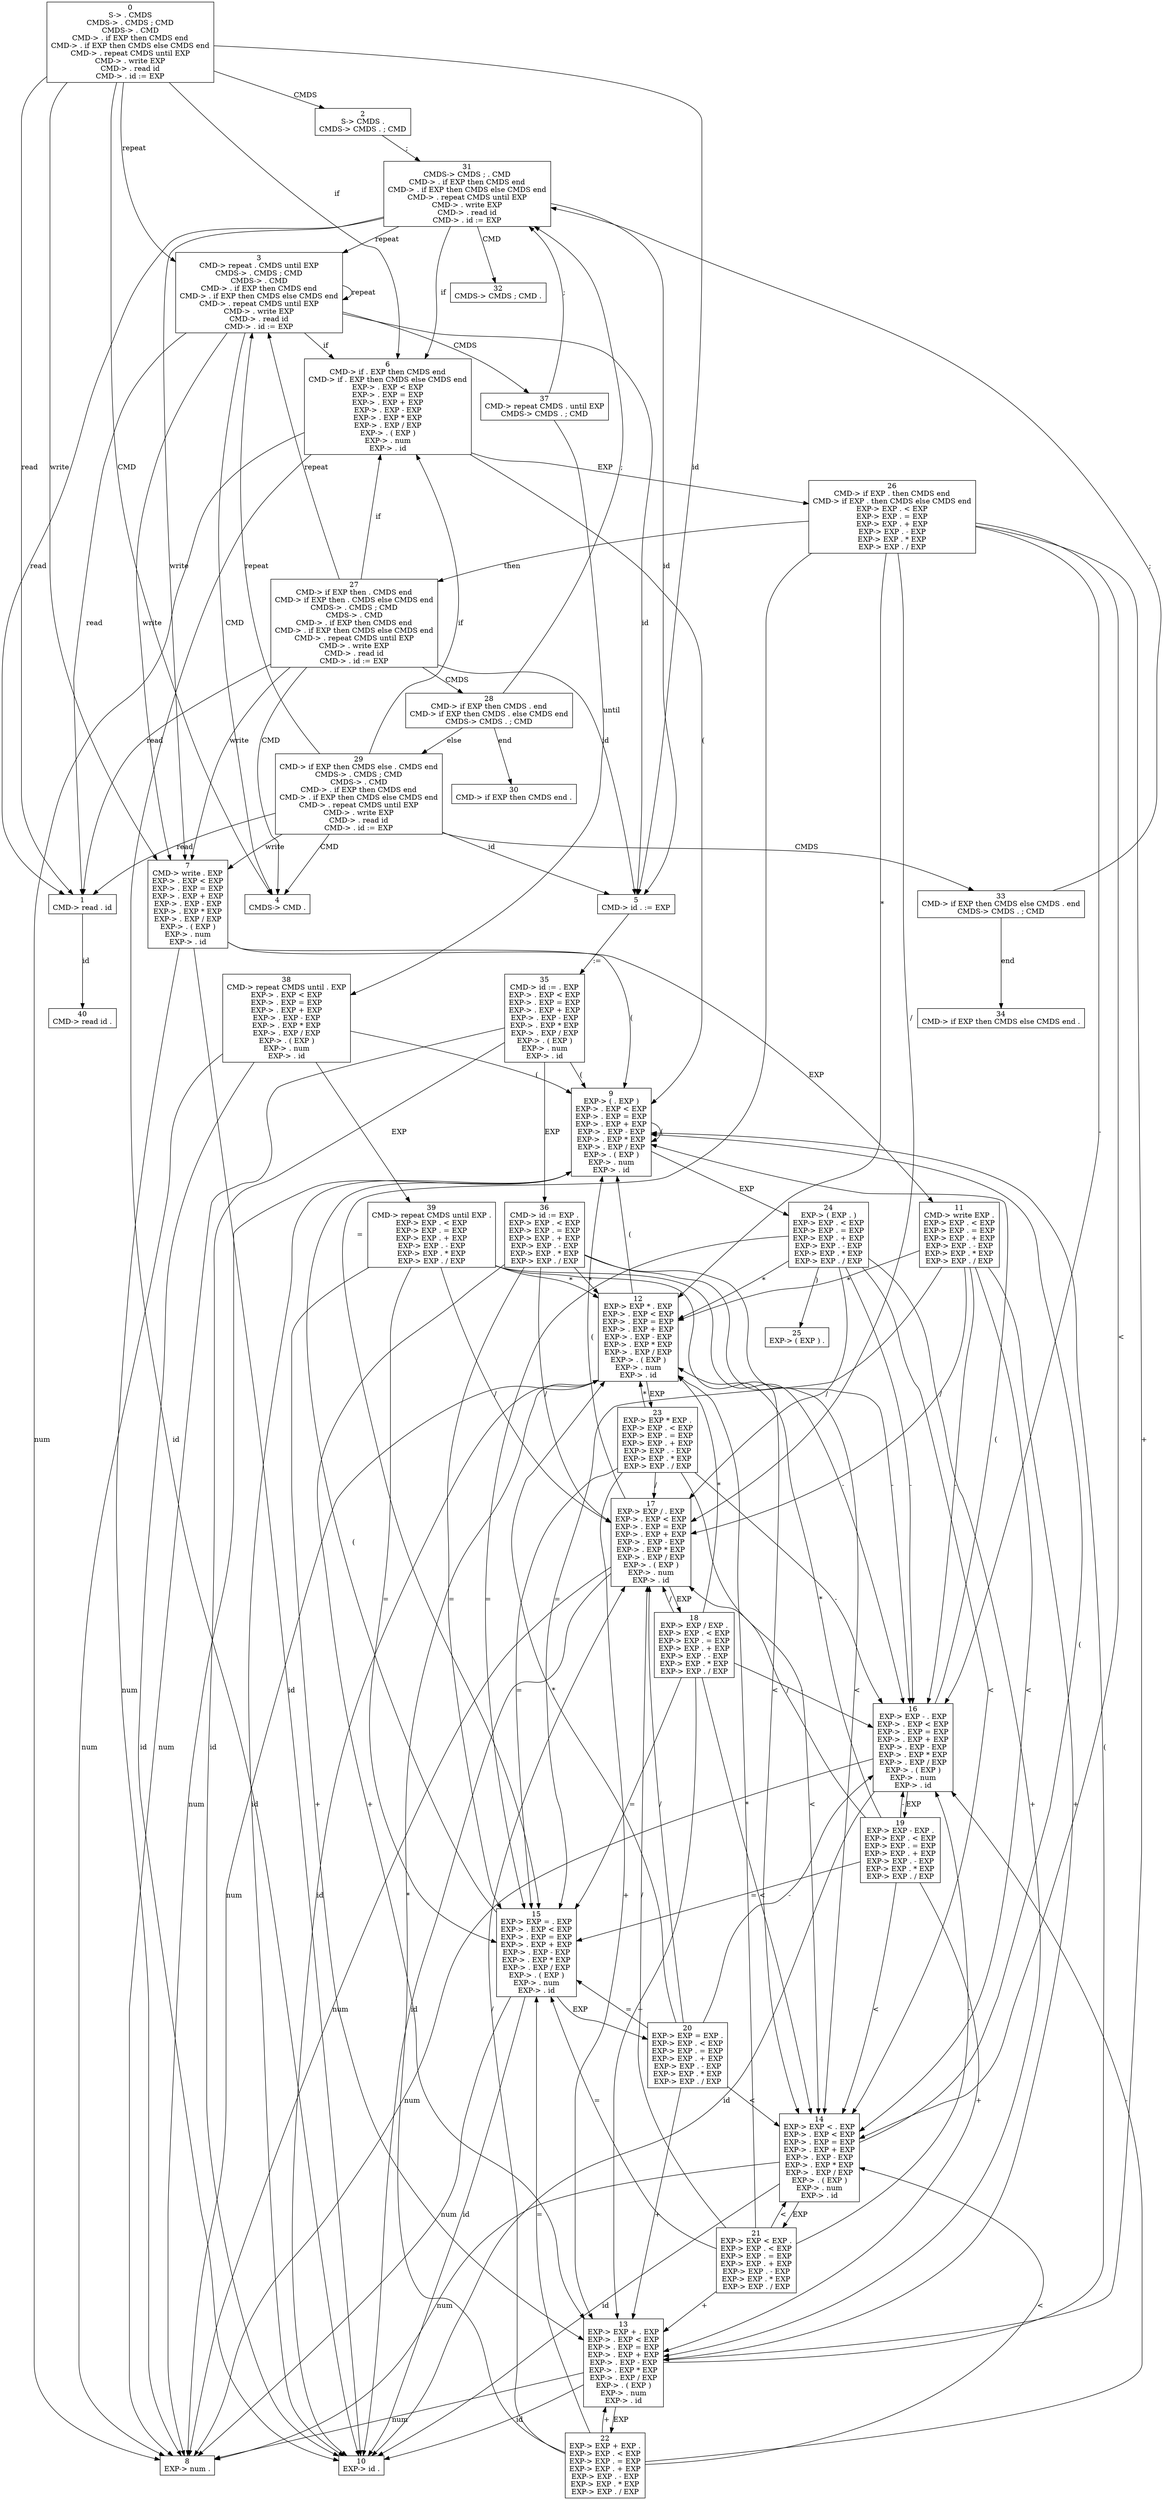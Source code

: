digraph DFA {
21 [label="0\nS-> . CMDS\nCMDS-> . CMDS ; CMD\nCMDS-> . CMD\nCMD-> . if EXP then CMDS end\nCMD-> . if EXP then CMDS else CMDS end\nCMD-> . repeat CMDS until EXP\nCMD-> . write EXP\nCMD-> . read id\nCMD-> . id := EXP\n",shape=box];
27 [label="1\nCMD-> read . id\n",shape=box];
22 [label="2\nS-> CMDS .\nCMDS-> CMDS . ; CMD\n",shape=box];
25 [label="3\nCMD-> repeat . CMDS until EXP\nCMDS-> . CMDS ; CMD\nCMDS-> . CMD\nCMD-> . if EXP then CMDS end\nCMD-> . if EXP then CMDS else CMDS end\nCMD-> . repeat CMDS until EXP\nCMD-> . write EXP\nCMD-> . read id\nCMD-> . id := EXP\n",shape=box];
23 [label="4\nCMDS-> CMD .\n",shape=box];
28 [label="5\nCMD-> id . := EXP\n",shape=box];
24 [label="6\nCMD-> if . EXP then CMDS end\nCMD-> if . EXP then CMDS else CMDS end\nEXP-> . EXP < EXP\nEXP-> . EXP = EXP\nEXP-> . EXP + EXP\nEXP-> . EXP - EXP\nEXP-> . EXP * EXP\nEXP-> . EXP / EXP\nEXP-> . ( EXP )\nEXP-> . num\nEXP-> . id\n",shape=box];
26 [label="7\nCMD-> write . EXP\nEXP-> . EXP < EXP\nEXP-> . EXP = EXP\nEXP-> . EXP + EXP\nEXP-> . EXP - EXP\nEXP-> . EXP * EXP\nEXP-> . EXP / EXP\nEXP-> . ( EXP )\nEXP-> . num\nEXP-> . id\n",shape=box];
31 [label="8\nEXP-> num .\n",shape=box];
30 [label="9\nEXP-> ( . EXP )\nEXP-> . EXP < EXP\nEXP-> . EXP = EXP\nEXP-> . EXP + EXP\nEXP-> . EXP - EXP\nEXP-> . EXP * EXP\nEXP-> . EXP / EXP\nEXP-> . ( EXP )\nEXP-> . num\nEXP-> . id\n",shape=box];
32 [label="10\nEXP-> id .\n",shape=box];
29 [label="11\nCMD-> write EXP .\nEXP-> EXP . < EXP\nEXP-> EXP . = EXP\nEXP-> EXP . + EXP\nEXP-> EXP . - EXP\nEXP-> EXP . * EXP\nEXP-> EXP . / EXP\n",shape=box];
37 [label="12\nEXP-> EXP * . EXP\nEXP-> . EXP < EXP\nEXP-> . EXP = EXP\nEXP-> . EXP + EXP\nEXP-> . EXP - EXP\nEXP-> . EXP * EXP\nEXP-> . EXP / EXP\nEXP-> . ( EXP )\nEXP-> . num\nEXP-> . id\n",shape=box];
35 [label="13\nEXP-> EXP + . EXP\nEXP-> . EXP < EXP\nEXP-> . EXP = EXP\nEXP-> . EXP + EXP\nEXP-> . EXP - EXP\nEXP-> . EXP * EXP\nEXP-> . EXP / EXP\nEXP-> . ( EXP )\nEXP-> . num\nEXP-> . id\n",shape=box];
33 [label="14\nEXP-> EXP < . EXP\nEXP-> . EXP < EXP\nEXP-> . EXP = EXP\nEXP-> . EXP + EXP\nEXP-> . EXP - EXP\nEXP-> . EXP * EXP\nEXP-> . EXP / EXP\nEXP-> . ( EXP )\nEXP-> . num\nEXP-> . id\n",shape=box];
34 [label="15\nEXP-> EXP = . EXP\nEXP-> . EXP < EXP\nEXP-> . EXP = EXP\nEXP-> . EXP + EXP\nEXP-> . EXP - EXP\nEXP-> . EXP * EXP\nEXP-> . EXP / EXP\nEXP-> . ( EXP )\nEXP-> . num\nEXP-> . id\n",shape=box];
36 [label="16\nEXP-> EXP - . EXP\nEXP-> . EXP < EXP\nEXP-> . EXP = EXP\nEXP-> . EXP + EXP\nEXP-> . EXP - EXP\nEXP-> . EXP * EXP\nEXP-> . EXP / EXP\nEXP-> . ( EXP )\nEXP-> . num\nEXP-> . id\n",shape=box];
38 [label="17\nEXP-> EXP / . EXP\nEXP-> . EXP < EXP\nEXP-> . EXP = EXP\nEXP-> . EXP + EXP\nEXP-> . EXP - EXP\nEXP-> . EXP * EXP\nEXP-> . EXP / EXP\nEXP-> . ( EXP )\nEXP-> . num\nEXP-> . id\n",shape=box];
39 [label="18\nEXP-> EXP / EXP .\nEXP-> EXP . < EXP\nEXP-> EXP . = EXP\nEXP-> EXP . + EXP\nEXP-> EXP . - EXP\nEXP-> EXP . * EXP\nEXP-> EXP . / EXP\n",shape=box];
49 [label="19\nEXP-> EXP - EXP .\nEXP-> EXP . < EXP\nEXP-> EXP . = EXP\nEXP-> EXP . + EXP\nEXP-> EXP . - EXP\nEXP-> EXP . * EXP\nEXP-> EXP . / EXP\n",shape=box];
59 [label="20\nEXP-> EXP = EXP .\nEXP-> EXP . < EXP\nEXP-> EXP . = EXP\nEXP-> EXP . + EXP\nEXP-> EXP . - EXP\nEXP-> EXP . * EXP\nEXP-> EXP . / EXP\n",shape=box];
69 [label="21\nEXP-> EXP < EXP .\nEXP-> EXP . < EXP\nEXP-> EXP . = EXP\nEXP-> EXP . + EXP\nEXP-> EXP . - EXP\nEXP-> EXP . * EXP\nEXP-> EXP . / EXP\n",shape=box];
79 [label="22\nEXP-> EXP + EXP .\nEXP-> EXP . < EXP\nEXP-> EXP . = EXP\nEXP-> EXP . + EXP\nEXP-> EXP . - EXP\nEXP-> EXP . * EXP\nEXP-> EXP . / EXP\n",shape=box];
89 [label="23\nEXP-> EXP * EXP .\nEXP-> EXP . < EXP\nEXP-> EXP . = EXP\nEXP-> EXP . + EXP\nEXP-> EXP . - EXP\nEXP-> EXP . * EXP\nEXP-> EXP . / EXP\n",shape=box];
99 [label="24\nEXP-> ( EXP . )\nEXP-> EXP . < EXP\nEXP-> EXP . = EXP\nEXP-> EXP . + EXP\nEXP-> EXP . - EXP\nEXP-> EXP . * EXP\nEXP-> EXP . / EXP\n",shape=box];
103 [label="25\nEXP-> ( EXP ) .\n",shape=box];
110 [label="26\nCMD-> if EXP . then CMDS end\nCMD-> if EXP . then CMDS else CMDS end\nEXP-> EXP . < EXP\nEXP-> EXP . = EXP\nEXP-> EXP . + EXP\nEXP-> EXP . - EXP\nEXP-> EXP . * EXP\nEXP-> EXP . / EXP\n",shape=box];
114 [label="27\nCMD-> if EXP then . CMDS end\nCMD-> if EXP then . CMDS else CMDS end\nCMDS-> . CMDS ; CMD\nCMDS-> . CMD\nCMD-> . if EXP then CMDS end\nCMD-> . if EXP then CMDS else CMDS end\nCMD-> . repeat CMDS until EXP\nCMD-> . write EXP\nCMD-> . read id\nCMD-> . id := EXP\n",shape=box];
121 [label="28\nCMD-> if EXP then CMDS . end\nCMD-> if EXP then CMDS . else CMDS end\nCMDS-> CMDS . ; CMD\n",shape=box];
129 [label="29\nCMD-> if EXP then CMDS else . CMDS end\nCMDS-> . CMDS ; CMD\nCMDS-> . CMD\nCMD-> . if EXP then CMDS end\nCMD-> . if EXP then CMDS else CMDS end\nCMD-> . repeat CMDS until EXP\nCMD-> . write EXP\nCMD-> . read id\nCMD-> . id := EXP\n",shape=box];
128 [label="30\nCMD-> if EXP then CMDS end .\n",shape=box];
130 [label="31\nCMDS-> CMDS ; . CMD\nCMD-> . if EXP then CMDS end\nCMD-> . if EXP then CMDS else CMDS end\nCMD-> . repeat CMDS until EXP\nCMD-> . write EXP\nCMD-> . read id\nCMD-> . id := EXP\n",shape=box];
131 [label="32\nCMDS-> CMDS ; CMD .\n",shape=box];
137 [label="33\nCMD-> if EXP then CMDS else CMDS . end\nCMDS-> CMDS . ; CMD\n",shape=box];
144 [label="34\nCMD-> if EXP then CMDS else CMDS end .\n",shape=box];
146 [label="35\nCMD-> id := . EXP\nEXP-> . EXP < EXP\nEXP-> . EXP = EXP\nEXP-> . EXP + EXP\nEXP-> . EXP - EXP\nEXP-> . EXP * EXP\nEXP-> . EXP / EXP\nEXP-> . ( EXP )\nEXP-> . num\nEXP-> . id\n",shape=box];
147 [label="36\nCMD-> id := EXP .\nEXP-> EXP . < EXP\nEXP-> EXP . = EXP\nEXP-> EXP . + EXP\nEXP-> EXP . - EXP\nEXP-> EXP . * EXP\nEXP-> EXP . / EXP\n",shape=box];
157 [label="37\nCMD-> repeat CMDS . until EXP\nCMDS-> CMDS . ; CMD\n",shape=box];
164 [label="38\nCMD-> repeat CMDS until . EXP\nEXP-> . EXP < EXP\nEXP-> . EXP = EXP\nEXP-> . EXP + EXP\nEXP-> . EXP - EXP\nEXP-> . EXP * EXP\nEXP-> . EXP / EXP\nEXP-> . ( EXP )\nEXP-> . num\nEXP-> . id\n",shape=box];
166 [label="39\nCMD-> repeat CMDS until EXP .\nEXP-> EXP . < EXP\nEXP-> EXP . = EXP\nEXP-> EXP . + EXP\nEXP-> EXP . - EXP\nEXP-> EXP . * EXP\nEXP-> EXP . / EXP\n",shape=box];
177 [label="40\nCMD-> read id .\n",shape=box];
 21 -> 27 [label="read"]
 21 -> 22 [label="CMDS"]
 21 -> 25 [label="repeat"]
 21 -> 23 [label="CMD"]
 21 -> 28 [label="id"]
 21 -> 24 [label="if"]
 21 -> 26 [label="write"]
 27 -> 177 [label="id"]
 22 -> 130 [label=";"]
 25 -> 27 [label="read"]
 25 -> 157 [label="CMDS"]
 25 -> 25 [label="repeat"]
 25 -> 23 [label="CMD"]
 25 -> 28 [label="id"]
 25 -> 24 [label="if"]
 25 -> 26 [label="write"]
 28 -> 146 [label=":="]
 24 -> 31 [label="num"]
 24 -> 30 [label="("]
 24 -> 32 [label="id"]
 24 -> 110 [label="EXP"]
 26 -> 31 [label="num"]
 26 -> 30 [label="("]
 26 -> 32 [label="id"]
 26 -> 29 [label="EXP"]
 30 -> 31 [label="num"]
 30 -> 30 [label="("]
 30 -> 32 [label="id"]
 30 -> 99 [label="EXP"]
 29 -> 37 [label="*"]
 29 -> 35 [label="+"]
 29 -> 33 [label="<"]
 29 -> 34 [label="="]
 29 -> 36 [label="-"]
 29 -> 38 [label="/"]
 37 -> 31 [label="num"]
 37 -> 30 [label="("]
 37 -> 32 [label="id"]
 37 -> 89 [label="EXP"]
 35 -> 31 [label="num"]
 35 -> 30 [label="("]
 35 -> 32 [label="id"]
 35 -> 79 [label="EXP"]
 33 -> 31 [label="num"]
 33 -> 30 [label="("]
 33 -> 32 [label="id"]
 33 -> 69 [label="EXP"]
 34 -> 31 [label="num"]
 34 -> 30 [label="("]
 34 -> 32 [label="id"]
 34 -> 59 [label="EXP"]
 36 -> 31 [label="num"]
 36 -> 30 [label="("]
 36 -> 32 [label="id"]
 36 -> 49 [label="EXP"]
 38 -> 31 [label="num"]
 38 -> 30 [label="("]
 38 -> 32 [label="id"]
 38 -> 39 [label="EXP"]
 39 -> 37 [label="*"]
 39 -> 35 [label="+"]
 39 -> 33 [label="<"]
 39 -> 34 [label="="]
 39 -> 36 [label="-"]
 39 -> 38 [label="/"]
 49 -> 37 [label="*"]
 49 -> 35 [label="+"]
 49 -> 33 [label="<"]
 49 -> 34 [label="="]
 49 -> 36 [label="-"]
 49 -> 38 [label="/"]
 59 -> 37 [label="*"]
 59 -> 35 [label="+"]
 59 -> 33 [label="<"]
 59 -> 34 [label="="]
 59 -> 36 [label="-"]
 59 -> 38 [label="/"]
 69 -> 37 [label="*"]
 69 -> 35 [label="+"]
 69 -> 33 [label="<"]
 69 -> 34 [label="="]
 69 -> 36 [label="-"]
 69 -> 38 [label="/"]
 79 -> 37 [label="*"]
 79 -> 35 [label="+"]
 79 -> 33 [label="<"]
 79 -> 34 [label="="]
 79 -> 36 [label="-"]
 79 -> 38 [label="/"]
 89 -> 37 [label="*"]
 89 -> 35 [label="+"]
 89 -> 33 [label="<"]
 89 -> 34 [label="="]
 89 -> 36 [label="-"]
 89 -> 38 [label="/"]
 99 -> 103 [label=")"]
 99 -> 37 [label="*"]
 99 -> 35 [label="+"]
 99 -> 33 [label="<"]
 99 -> 34 [label="="]
 99 -> 36 [label="-"]
 99 -> 38 [label="/"]
 110 -> 37 [label="*"]
 110 -> 114 [label="then"]
 110 -> 35 [label="+"]
 110 -> 33 [label="<"]
 110 -> 34 [label="="]
 110 -> 36 [label="-"]
 110 -> 38 [label="/"]
 114 -> 27 [label="read"]
 114 -> 121 [label="CMDS"]
 114 -> 25 [label="repeat"]
 114 -> 23 [label="CMD"]
 114 -> 28 [label="id"]
 114 -> 24 [label="if"]
 114 -> 26 [label="write"]
 121 -> 129 [label="else"]
 121 -> 128 [label="end"]
 121 -> 130 [label=";"]
 129 -> 27 [label="read"]
 129 -> 137 [label="CMDS"]
 129 -> 25 [label="repeat"]
 129 -> 23 [label="CMD"]
 129 -> 28 [label="id"]
 129 -> 24 [label="if"]
 129 -> 26 [label="write"]
 130 -> 27 [label="read"]
 130 -> 25 [label="repeat"]
 130 -> 131 [label="CMD"]
 130 -> 28 [label="id"]
 130 -> 24 [label="if"]
 130 -> 26 [label="write"]
 137 -> 144 [label="end"]
 137 -> 130 [label=";"]
 146 -> 31 [label="num"]
 146 -> 30 [label="("]
 146 -> 32 [label="id"]
 146 -> 147 [label="EXP"]
 147 -> 37 [label="*"]
 147 -> 35 [label="+"]
 147 -> 33 [label="<"]
 147 -> 34 [label="="]
 147 -> 36 [label="-"]
 147 -> 38 [label="/"]
 157 -> 164 [label="until"]
 157 -> 130 [label=";"]
 164 -> 31 [label="num"]
 164 -> 30 [label="("]
 164 -> 32 [label="id"]
 164 -> 166 [label="EXP"]
 166 -> 37 [label="*"]
 166 -> 35 [label="+"]
 166 -> 33 [label="<"]
 166 -> 34 [label="="]
 166 -> 36 [label="-"]
 166 -> 38 [label="/"]
}
